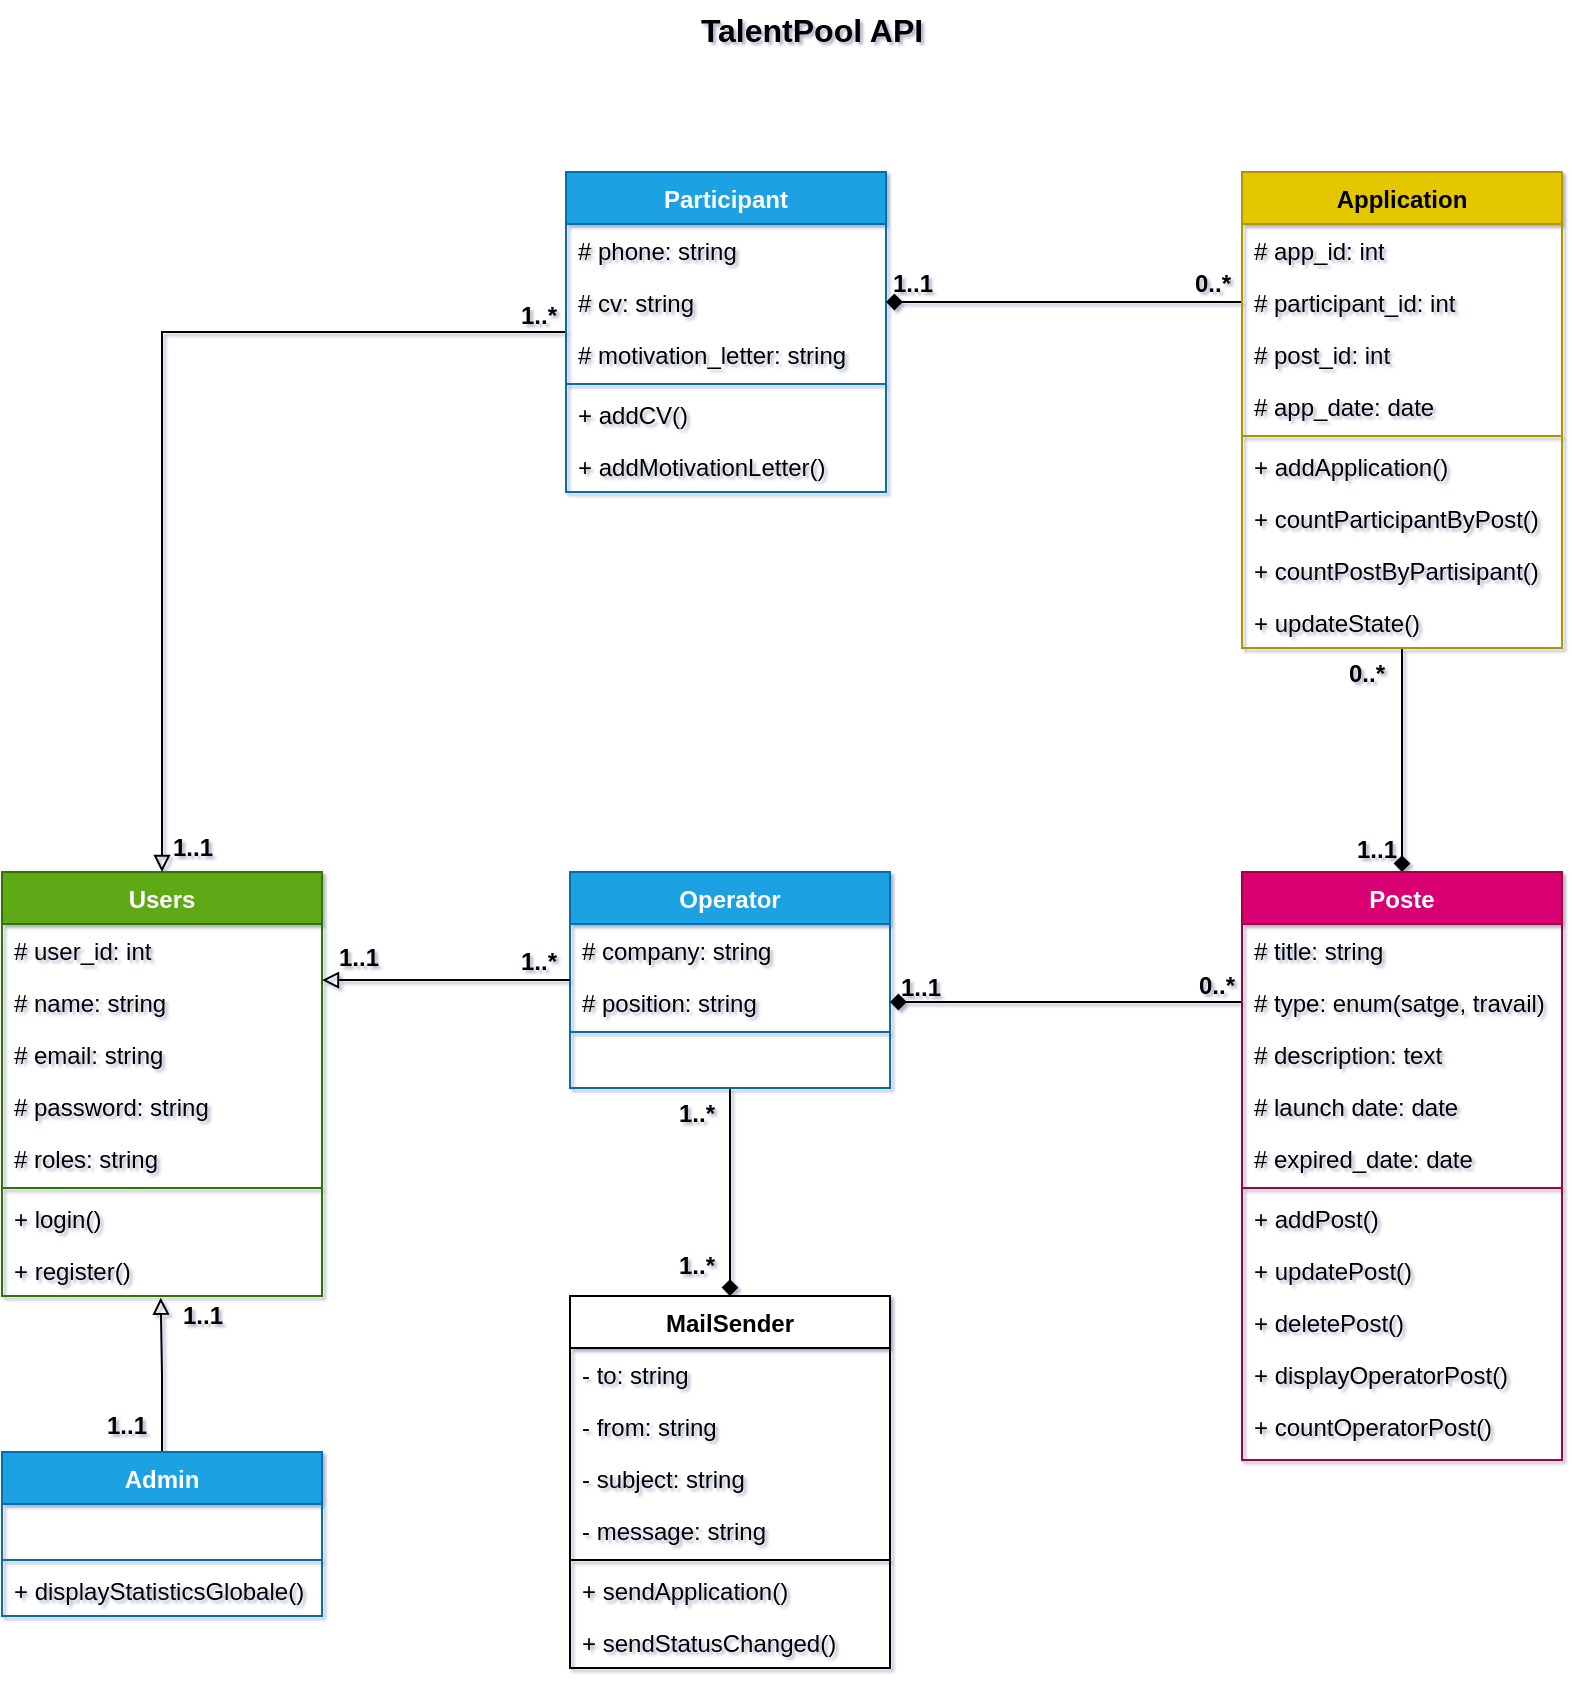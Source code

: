 <mxfile version="26.1.1">
  <diagram name="Page-1" id="NzYArBOnvv9OktqxWD84">
    <mxGraphModel dx="420" dy="228" grid="1" gridSize="10" guides="1" tooltips="1" connect="1" arrows="1" fold="1" page="1" pageScale="1" pageWidth="827" pageHeight="1169" background="light-dark(#ffffff, #121212)" math="0" shadow="1">
      <root>
        <mxCell id="0" />
        <mxCell id="1" parent="0" />
        <mxCell id="cBfqM_mM9rVEx2Hju4G4-1" value="Users" style="swimlane;fontStyle=1;align=center;verticalAlign=top;childLayout=stackLayout;horizontal=1;startSize=26;horizontalStack=0;resizeParent=1;resizeParentMax=0;resizeLast=0;collapsible=1;marginBottom=0;whiteSpace=wrap;html=1;fillColor=#60a917;strokeColor=#2D7600;fontColor=#ffffff;" parent="1" vertex="1">
          <mxGeometry x="20" y="449" width="160" height="212" as="geometry" />
        </mxCell>
        <mxCell id="cBfqM_mM9rVEx2Hju4G4-2" value="# user_id: int" style="text;strokeColor=none;fillColor=none;align=left;verticalAlign=top;spacingLeft=4;spacingRight=4;overflow=hidden;rotatable=0;points=[[0,0.5],[1,0.5]];portConstraint=eastwest;whiteSpace=wrap;html=1;" parent="cBfqM_mM9rVEx2Hju4G4-1" vertex="1">
          <mxGeometry y="26" width="160" height="26" as="geometry" />
        </mxCell>
        <mxCell id="cBfqM_mM9rVEx2Hju4G4-6" value="# name: string" style="text;strokeColor=none;fillColor=none;align=left;verticalAlign=top;spacingLeft=4;spacingRight=4;overflow=hidden;rotatable=0;points=[[0,0.5],[1,0.5]];portConstraint=eastwest;whiteSpace=wrap;html=1;" parent="cBfqM_mM9rVEx2Hju4G4-1" vertex="1">
          <mxGeometry y="52" width="160" height="26" as="geometry" />
        </mxCell>
        <mxCell id="cBfqM_mM9rVEx2Hju4G4-9" value="# email: string" style="text;strokeColor=none;fillColor=none;align=left;verticalAlign=top;spacingLeft=4;spacingRight=4;overflow=hidden;rotatable=0;points=[[0,0.5],[1,0.5]];portConstraint=eastwest;whiteSpace=wrap;html=1;" parent="cBfqM_mM9rVEx2Hju4G4-1" vertex="1">
          <mxGeometry y="78" width="160" height="26" as="geometry" />
        </mxCell>
        <mxCell id="cBfqM_mM9rVEx2Hju4G4-8" value="# password: string" style="text;strokeColor=none;fillColor=none;align=left;verticalAlign=top;spacingLeft=4;spacingRight=4;overflow=hidden;rotatable=0;points=[[0,0.5],[1,0.5]];portConstraint=eastwest;whiteSpace=wrap;html=1;" parent="cBfqM_mM9rVEx2Hju4G4-1" vertex="1">
          <mxGeometry y="104" width="160" height="26" as="geometry" />
        </mxCell>
        <mxCell id="cBfqM_mM9rVEx2Hju4G4-7" value="# roles: string" style="text;strokeColor=none;fillColor=none;align=left;verticalAlign=top;spacingLeft=4;spacingRight=4;overflow=hidden;rotatable=0;points=[[0,0.5],[1,0.5]];portConstraint=eastwest;whiteSpace=wrap;html=1;" parent="cBfqM_mM9rVEx2Hju4G4-1" vertex="1">
          <mxGeometry y="130" width="160" height="26" as="geometry" />
        </mxCell>
        <mxCell id="cBfqM_mM9rVEx2Hju4G4-3" value="" style="line;strokeWidth=1;fillColor=none;align=left;verticalAlign=middle;spacingTop=-1;spacingLeft=3;spacingRight=3;rotatable=0;labelPosition=right;points=[];portConstraint=eastwest;strokeColor=inherit;" parent="cBfqM_mM9rVEx2Hju4G4-1" vertex="1">
          <mxGeometry y="156" width="160" height="4" as="geometry" />
        </mxCell>
        <mxCell id="cBfqM_mM9rVEx2Hju4G4-4" value="+ login()" style="text;strokeColor=none;fillColor=none;align=left;verticalAlign=top;spacingLeft=4;spacingRight=4;overflow=hidden;rotatable=0;points=[[0,0.5],[1,0.5]];portConstraint=eastwest;whiteSpace=wrap;html=1;" parent="cBfqM_mM9rVEx2Hju4G4-1" vertex="1">
          <mxGeometry y="160" width="160" height="26" as="geometry" />
        </mxCell>
        <mxCell id="cBfqM_mM9rVEx2Hju4G4-10" value="+ register()" style="text;strokeColor=none;fillColor=none;align=left;verticalAlign=top;spacingLeft=4;spacingRight=4;overflow=hidden;rotatable=0;points=[[0,0.5],[1,0.5]];portConstraint=eastwest;whiteSpace=wrap;html=1;" parent="cBfqM_mM9rVEx2Hju4G4-1" vertex="1">
          <mxGeometry y="186" width="160" height="26" as="geometry" />
        </mxCell>
        <mxCell id="cBfqM_mM9rVEx2Hju4G4-53" style="edgeStyle=orthogonalEdgeStyle;rounded=0;orthogonalLoop=1;jettySize=auto;html=1;entryX=0.5;entryY=0;entryDx=0;entryDy=0;endArrow=block;endFill=0;" parent="1" source="cBfqM_mM9rVEx2Hju4G4-12" target="cBfqM_mM9rVEx2Hju4G4-1" edge="1">
          <mxGeometry relative="1" as="geometry" />
        </mxCell>
        <mxCell id="cBfqM_mM9rVEx2Hju4G4-12" value="Participant" style="swimlane;fontStyle=1;align=center;verticalAlign=top;childLayout=stackLayout;horizontal=1;startSize=26;horizontalStack=0;resizeParent=1;resizeParentMax=0;resizeLast=0;collapsible=1;marginBottom=0;whiteSpace=wrap;html=1;fillColor=#1ba1e2;strokeColor=#006EAF;fontColor=#ffffff;" parent="1" vertex="1">
          <mxGeometry x="302" y="99" width="160" height="160" as="geometry" />
        </mxCell>
        <mxCell id="cBfqM_mM9rVEx2Hju4G4-13" value="# phone: string" style="text;strokeColor=none;fillColor=none;align=left;verticalAlign=top;spacingLeft=4;spacingRight=4;overflow=hidden;rotatable=0;points=[[0,0.5],[1,0.5]];portConstraint=eastwest;whiteSpace=wrap;html=1;" parent="cBfqM_mM9rVEx2Hju4G4-12" vertex="1">
          <mxGeometry y="26" width="160" height="26" as="geometry" />
        </mxCell>
        <mxCell id="cBfqM_mM9rVEx2Hju4G4-43" value="# cv: string" style="text;strokeColor=none;fillColor=none;align=left;verticalAlign=top;spacingLeft=4;spacingRight=4;overflow=hidden;rotatable=0;points=[[0,0.5],[1,0.5]];portConstraint=eastwest;whiteSpace=wrap;html=1;" parent="cBfqM_mM9rVEx2Hju4G4-12" vertex="1">
          <mxGeometry y="52" width="160" height="26" as="geometry" />
        </mxCell>
        <mxCell id="cBfqM_mM9rVEx2Hju4G4-44" value="# motivation_letter: string" style="text;strokeColor=none;fillColor=none;align=left;verticalAlign=top;spacingLeft=4;spacingRight=4;overflow=hidden;rotatable=0;points=[[0,0.5],[1,0.5]];portConstraint=eastwest;whiteSpace=wrap;html=1;" parent="cBfqM_mM9rVEx2Hju4G4-12" vertex="1">
          <mxGeometry y="78" width="160" height="26" as="geometry" />
        </mxCell>
        <mxCell id="cBfqM_mM9rVEx2Hju4G4-18" value="" style="line;strokeWidth=1;fillColor=none;align=left;verticalAlign=middle;spacingTop=-1;spacingLeft=3;spacingRight=3;rotatable=0;labelPosition=right;points=[];portConstraint=eastwest;strokeColor=inherit;" parent="cBfqM_mM9rVEx2Hju4G4-12" vertex="1">
          <mxGeometry y="104" width="160" height="4" as="geometry" />
        </mxCell>
        <mxCell id="cBfqM_mM9rVEx2Hju4G4-19" value="+ addCV()" style="text;strokeColor=none;fillColor=none;align=left;verticalAlign=top;spacingLeft=4;spacingRight=4;overflow=hidden;rotatable=0;points=[[0,0.5],[1,0.5]];portConstraint=eastwest;whiteSpace=wrap;html=1;" parent="cBfqM_mM9rVEx2Hju4G4-12" vertex="1">
          <mxGeometry y="108" width="160" height="26" as="geometry" />
        </mxCell>
        <mxCell id="cBfqM_mM9rVEx2Hju4G4-45" value="+ addMotivationLetter()" style="text;strokeColor=none;fillColor=none;align=left;verticalAlign=top;spacingLeft=4;spacingRight=4;overflow=hidden;rotatable=0;points=[[0,0.5],[1,0.5]];portConstraint=eastwest;whiteSpace=wrap;html=1;" parent="cBfqM_mM9rVEx2Hju4G4-12" vertex="1">
          <mxGeometry y="134" width="160" height="26" as="geometry" />
        </mxCell>
        <mxCell id="Qddzw27ckspqFfN6J97r-3" style="edgeStyle=orthogonalEdgeStyle;rounded=0;orthogonalLoop=1;jettySize=auto;html=1;entryX=0.5;entryY=0;entryDx=0;entryDy=0;endArrow=diamond;endFill=1;" parent="1" source="cBfqM_mM9rVEx2Hju4G4-21" target="cBfqM_mM9rVEx2Hju4G4-89" edge="1">
          <mxGeometry relative="1" as="geometry" />
        </mxCell>
        <mxCell id="cBfqM_mM9rVEx2Hju4G4-21" value="O&lt;span style=&quot;background-color: transparent; color: light-dark(rgb(255, 255, 255), rgb(18, 18, 18));&quot;&gt;perator&lt;/span&gt;" style="swimlane;fontStyle=1;align=center;verticalAlign=top;childLayout=stackLayout;horizontal=1;startSize=26;horizontalStack=0;resizeParent=1;resizeParentMax=0;resizeLast=0;collapsible=1;marginBottom=0;whiteSpace=wrap;html=1;fillColor=#1ba1e2;strokeColor=#006EAF;fontColor=#ffffff;" parent="1" vertex="1">
          <mxGeometry x="304" y="449" width="160" height="108" as="geometry" />
        </mxCell>
        <mxCell id="cBfqM_mM9rVEx2Hju4G4-22" value="# company: string" style="text;strokeColor=none;fillColor=none;align=left;verticalAlign=top;spacingLeft=4;spacingRight=4;overflow=hidden;rotatable=0;points=[[0,0.5],[1,0.5]];portConstraint=eastwest;whiteSpace=wrap;html=1;" parent="cBfqM_mM9rVEx2Hju4G4-21" vertex="1">
          <mxGeometry y="26" width="160" height="26" as="geometry" />
        </mxCell>
        <mxCell id="cBfqM_mM9rVEx2Hju4G4-23" value="# position: string" style="text;strokeColor=none;fillColor=none;align=left;verticalAlign=top;spacingLeft=4;spacingRight=4;overflow=hidden;rotatable=0;points=[[0,0.5],[1,0.5]];portConstraint=eastwest;whiteSpace=wrap;html=1;" parent="cBfqM_mM9rVEx2Hju4G4-21" vertex="1">
          <mxGeometry y="52" width="160" height="26" as="geometry" />
        </mxCell>
        <mxCell id="cBfqM_mM9rVEx2Hju4G4-27" value="" style="line;strokeWidth=1;fillColor=none;align=left;verticalAlign=middle;spacingTop=-1;spacingLeft=3;spacingRight=3;rotatable=0;labelPosition=right;points=[];portConstraint=eastwest;strokeColor=inherit;" parent="cBfqM_mM9rVEx2Hju4G4-21" vertex="1">
          <mxGeometry y="78" width="160" height="4" as="geometry" />
        </mxCell>
        <mxCell id="cBfqM_mM9rVEx2Hju4G4-29" value="&amp;nbsp;" style="text;strokeColor=none;fillColor=none;align=left;verticalAlign=top;spacingLeft=4;spacingRight=4;overflow=hidden;rotatable=0;points=[[0,0.5],[1,0.5]];portConstraint=eastwest;whiteSpace=wrap;html=1;" parent="cBfqM_mM9rVEx2Hju4G4-21" vertex="1">
          <mxGeometry y="82" width="160" height="26" as="geometry" />
        </mxCell>
        <mxCell id="cBfqM_mM9rVEx2Hju4G4-55" style="edgeStyle=orthogonalEdgeStyle;rounded=0;orthogonalLoop=1;jettySize=auto;html=1;entryX=0.496;entryY=1.033;entryDx=0;entryDy=0;entryPerimeter=0;endArrow=block;endFill=0;" parent="1" source="cBfqM_mM9rVEx2Hju4G4-30" target="cBfqM_mM9rVEx2Hju4G4-10" edge="1">
          <mxGeometry relative="1" as="geometry">
            <mxPoint x="100" y="669" as="targetPoint" />
          </mxGeometry>
        </mxCell>
        <mxCell id="cBfqM_mM9rVEx2Hju4G4-30" value="Admin" style="swimlane;fontStyle=1;align=center;verticalAlign=top;childLayout=stackLayout;horizontal=1;startSize=26;horizontalStack=0;resizeParent=1;resizeParentMax=0;resizeLast=0;collapsible=1;marginBottom=0;whiteSpace=wrap;html=1;fillColor=#1ba1e2;strokeColor=#006EAF;fontColor=#ffffff;" parent="1" vertex="1">
          <mxGeometry x="20" y="739" width="160" height="82" as="geometry" />
        </mxCell>
        <mxCell id="cBfqM_mM9rVEx2Hju4G4-32" value="&amp;nbsp;" style="text;strokeColor=none;fillColor=none;align=left;verticalAlign=top;spacingLeft=4;spacingRight=4;overflow=hidden;rotatable=0;points=[[0,0.5],[1,0.5]];portConstraint=eastwest;whiteSpace=wrap;html=1;" parent="cBfqM_mM9rVEx2Hju4G4-30" vertex="1">
          <mxGeometry y="26" width="160" height="26" as="geometry" />
        </mxCell>
        <mxCell id="cBfqM_mM9rVEx2Hju4G4-36" value="" style="line;strokeWidth=1;fillColor=none;align=left;verticalAlign=middle;spacingTop=-1;spacingLeft=3;spacingRight=3;rotatable=0;labelPosition=right;points=[];portConstraint=eastwest;strokeColor=inherit;" parent="cBfqM_mM9rVEx2Hju4G4-30" vertex="1">
          <mxGeometry y="52" width="160" height="4" as="geometry" />
        </mxCell>
        <mxCell id="cBfqM_mM9rVEx2Hju4G4-37" value="+ displayStatisticsGlobale()" style="text;strokeColor=none;fillColor=none;align=left;verticalAlign=top;spacingLeft=4;spacingRight=4;overflow=hidden;rotatable=0;points=[[0,0.5],[1,0.5]];portConstraint=eastwest;whiteSpace=wrap;html=1;" parent="cBfqM_mM9rVEx2Hju4G4-30" vertex="1">
          <mxGeometry y="56" width="160" height="26" as="geometry" />
        </mxCell>
        <mxCell id="cBfqM_mM9rVEx2Hju4G4-57" style="edgeStyle=orthogonalEdgeStyle;rounded=0;orthogonalLoop=1;jettySize=auto;html=1;entryX=1;entryY=0.5;entryDx=0;entryDy=0;endArrow=diamond;endFill=1;" parent="1" source="cBfqM_mM9rVEx2Hju4G4-46" target="cBfqM_mM9rVEx2Hju4G4-23" edge="1">
          <mxGeometry relative="1" as="geometry">
            <Array as="points">
              <mxPoint x="600" y="514" />
              <mxPoint x="600" y="514" />
            </Array>
          </mxGeometry>
        </mxCell>
        <mxCell id="cBfqM_mM9rVEx2Hju4G4-58" style="edgeStyle=orthogonalEdgeStyle;rounded=0;orthogonalLoop=1;jettySize=auto;html=1;entryX=1;entryY=0.5;entryDx=0;entryDy=0;endArrow=diamond;endFill=1;exitX=0;exitY=0.5;exitDx=0;exitDy=0;startFill=0;" parent="1" source="cBfqM_mM9rVEx2Hju4G4-71" target="cBfqM_mM9rVEx2Hju4G4-43" edge="1">
          <mxGeometry relative="1" as="geometry" />
        </mxCell>
        <mxCell id="cBfqM_mM9rVEx2Hju4G4-76" style="edgeStyle=orthogonalEdgeStyle;rounded=0;orthogonalLoop=1;jettySize=auto;html=1;endArrow=none;startFill=1;entryX=0.5;entryY=1;entryDx=0;entryDy=0;endFill=1;startArrow=diamond;" parent="1" source="cBfqM_mM9rVEx2Hju4G4-46" target="cBfqM_mM9rVEx2Hju4G4-69" edge="1">
          <mxGeometry relative="1" as="geometry">
            <mxPoint x="720" y="289" as="targetPoint" />
            <Array as="points" />
          </mxGeometry>
        </mxCell>
        <mxCell id="cBfqM_mM9rVEx2Hju4G4-46" value="Poste" style="swimlane;fontStyle=1;align=center;verticalAlign=top;childLayout=stackLayout;horizontal=1;startSize=26;horizontalStack=0;resizeParent=1;resizeParentMax=0;resizeLast=0;collapsible=1;marginBottom=0;whiteSpace=wrap;html=1;fillColor=#d80073;strokeColor=#A50040;fontColor=#ffffff;" parent="1" vertex="1">
          <mxGeometry x="640" y="449" width="160" height="294" as="geometry" />
        </mxCell>
        <mxCell id="cBfqM_mM9rVEx2Hju4G4-47" value="# title: string" style="text;strokeColor=none;fillColor=none;align=left;verticalAlign=top;spacingLeft=4;spacingRight=4;overflow=hidden;rotatable=0;points=[[0,0.5],[1,0.5]];portConstraint=eastwest;whiteSpace=wrap;html=1;" parent="cBfqM_mM9rVEx2Hju4G4-46" vertex="1">
          <mxGeometry y="26" width="160" height="26" as="geometry" />
        </mxCell>
        <mxCell id="cBfqM_mM9rVEx2Hju4G4-56" value="# type: enum(satge, travail)" style="text;strokeColor=none;fillColor=none;align=left;verticalAlign=top;spacingLeft=4;spacingRight=4;overflow=hidden;rotatable=0;points=[[0,0.5],[1,0.5]];portConstraint=eastwest;whiteSpace=wrap;html=1;" parent="cBfqM_mM9rVEx2Hju4G4-46" vertex="1">
          <mxGeometry y="52" width="160" height="26" as="geometry" />
        </mxCell>
        <mxCell id="cBfqM_mM9rVEx2Hju4G4-48" value="# description: text" style="text;strokeColor=none;fillColor=none;align=left;verticalAlign=top;spacingLeft=4;spacingRight=4;overflow=hidden;rotatable=0;points=[[0,0.5],[1,0.5]];portConstraint=eastwest;whiteSpace=wrap;html=1;" parent="cBfqM_mM9rVEx2Hju4G4-46" vertex="1">
          <mxGeometry y="78" width="160" height="26" as="geometry" />
        </mxCell>
        <mxCell id="cBfqM_mM9rVEx2Hju4G4-52" value="#&amp;nbsp;launch date: date" style="text;strokeColor=none;fillColor=none;align=left;verticalAlign=top;spacingLeft=4;spacingRight=4;overflow=hidden;rotatable=0;points=[[0,0.5],[1,0.5]];portConstraint=eastwest;whiteSpace=wrap;html=1;" parent="cBfqM_mM9rVEx2Hju4G4-46" vertex="1">
          <mxGeometry y="104" width="160" height="26" as="geometry" />
        </mxCell>
        <mxCell id="cBfqM_mM9rVEx2Hju4G4-51" value="#&amp;nbsp;expired_date: date" style="text;strokeColor=none;fillColor=none;align=left;verticalAlign=top;spacingLeft=4;spacingRight=4;overflow=hidden;rotatable=0;points=[[0,0.5],[1,0.5]];portConstraint=eastwest;whiteSpace=wrap;html=1;" parent="cBfqM_mM9rVEx2Hju4G4-46" vertex="1">
          <mxGeometry y="130" width="160" height="26" as="geometry" />
        </mxCell>
        <mxCell id="cBfqM_mM9rVEx2Hju4G4-49" value="" style="line;strokeWidth=1;fillColor=none;align=left;verticalAlign=middle;spacingTop=-1;spacingLeft=3;spacingRight=3;rotatable=0;labelPosition=right;points=[];portConstraint=eastwest;strokeColor=inherit;" parent="cBfqM_mM9rVEx2Hju4G4-46" vertex="1">
          <mxGeometry y="156" width="160" height="4" as="geometry" />
        </mxCell>
        <mxCell id="cBfqM_mM9rVEx2Hju4G4-50" value="+ addPost()" style="text;strokeColor=none;fillColor=none;align=left;verticalAlign=top;spacingLeft=4;spacingRight=4;overflow=hidden;rotatable=0;points=[[0,0.5],[1,0.5]];portConstraint=eastwest;whiteSpace=wrap;html=1;" parent="cBfqM_mM9rVEx2Hju4G4-46" vertex="1">
          <mxGeometry y="160" width="160" height="26" as="geometry" />
        </mxCell>
        <mxCell id="cBfqM_mM9rVEx2Hju4G4-80" value="+ updatePost()" style="text;strokeColor=none;fillColor=none;align=left;verticalAlign=top;spacingLeft=4;spacingRight=4;overflow=hidden;rotatable=0;points=[[0,0.5],[1,0.5]];portConstraint=eastwest;whiteSpace=wrap;html=1;" parent="cBfqM_mM9rVEx2Hju4G4-46" vertex="1">
          <mxGeometry y="186" width="160" height="26" as="geometry" />
        </mxCell>
        <mxCell id="cBfqM_mM9rVEx2Hju4G4-81" value="+ deletePost()" style="text;strokeColor=none;fillColor=none;align=left;verticalAlign=top;spacingLeft=4;spacingRight=4;overflow=hidden;rotatable=0;points=[[0,0.5],[1,0.5]];portConstraint=eastwest;whiteSpace=wrap;html=1;" parent="cBfqM_mM9rVEx2Hju4G4-46" vertex="1">
          <mxGeometry y="212" width="160" height="26" as="geometry" />
        </mxCell>
        <mxCell id="cBfqM_mM9rVEx2Hju4G4-82" value="+ displayOperatorPost()" style="text;strokeColor=none;fillColor=none;align=left;verticalAlign=top;spacingLeft=4;spacingRight=4;overflow=hidden;rotatable=0;points=[[0,0.5],[1,0.5]];portConstraint=eastwest;whiteSpace=wrap;html=1;" parent="cBfqM_mM9rVEx2Hju4G4-46" vertex="1">
          <mxGeometry y="238" width="160" height="26" as="geometry" />
        </mxCell>
        <mxCell id="cBfqM_mM9rVEx2Hju4G4-83" value="+ countOperatorPost()" style="text;strokeColor=none;fillColor=none;align=left;verticalAlign=top;spacingLeft=4;spacingRight=4;overflow=hidden;rotatable=0;points=[[0,0.5],[1,0.5]];portConstraint=eastwest;whiteSpace=wrap;html=1;" parent="cBfqM_mM9rVEx2Hju4G4-46" vertex="1">
          <mxGeometry y="264" width="160" height="30" as="geometry" />
        </mxCell>
        <mxCell id="cBfqM_mM9rVEx2Hju4G4-54" style="edgeStyle=orthogonalEdgeStyle;rounded=0;orthogonalLoop=1;jettySize=auto;html=1;entryX=1;entryY=0.078;entryDx=0;entryDy=0;entryPerimeter=0;endArrow=block;endFill=0;" parent="1" source="cBfqM_mM9rVEx2Hju4G4-21" target="cBfqM_mM9rVEx2Hju4G4-6" edge="1">
          <mxGeometry relative="1" as="geometry">
            <mxPoint x="220" y="499" as="targetPoint" />
          </mxGeometry>
        </mxCell>
        <mxCell id="cBfqM_mM9rVEx2Hju4G4-59" value="1..*" style="text;align=center;fontStyle=1;verticalAlign=middle;spacingLeft=3;spacingRight=3;strokeColor=none;rotatable=0;points=[[0,0.5],[1,0.5]];portConstraint=eastwest;html=1;" parent="1" vertex="1">
          <mxGeometry x="273" y="161" width="30" height="20" as="geometry" />
        </mxCell>
        <mxCell id="cBfqM_mM9rVEx2Hju4G4-60" value="1..1" style="text;align=center;fontStyle=1;verticalAlign=middle;spacingLeft=3;spacingRight=3;strokeColor=none;rotatable=0;points=[[0,0.5],[1,0.5]];portConstraint=eastwest;html=1;" parent="1" vertex="1">
          <mxGeometry x="100" y="427" width="30" height="20" as="geometry" />
        </mxCell>
        <mxCell id="cBfqM_mM9rVEx2Hju4G4-61" value="1..1" style="text;align=center;fontStyle=1;verticalAlign=middle;spacingLeft=3;spacingRight=3;strokeColor=none;rotatable=0;points=[[0,0.5],[1,0.5]];portConstraint=eastwest;html=1;" parent="1" vertex="1">
          <mxGeometry x="183" y="482" width="30" height="20" as="geometry" />
        </mxCell>
        <mxCell id="cBfqM_mM9rVEx2Hju4G4-62" value="1..1" style="text;align=center;fontStyle=1;verticalAlign=middle;spacingLeft=3;spacingRight=3;strokeColor=none;rotatable=0;points=[[0,0.5],[1,0.5]];portConstraint=eastwest;html=1;" parent="1" vertex="1">
          <mxGeometry x="105" y="661" width="30" height="20" as="geometry" />
        </mxCell>
        <mxCell id="cBfqM_mM9rVEx2Hju4G4-63" value="1..*" style="text;align=center;fontStyle=1;verticalAlign=middle;spacingLeft=3;spacingRight=3;strokeColor=none;rotatable=0;points=[[0,0.5],[1,0.5]];portConstraint=eastwest;html=1;" parent="1" vertex="1">
          <mxGeometry x="273" y="484" width="30" height="20" as="geometry" />
        </mxCell>
        <mxCell id="cBfqM_mM9rVEx2Hju4G4-64" value="1..1" style="text;align=center;fontStyle=1;verticalAlign=middle;spacingLeft=3;spacingRight=3;strokeColor=none;rotatable=0;points=[[0,0.5],[1,0.5]];portConstraint=eastwest;html=1;" parent="1" vertex="1">
          <mxGeometry x="67" y="716" width="30" height="20" as="geometry" />
        </mxCell>
        <mxCell id="cBfqM_mM9rVEx2Hju4G4-65" value="1..1" style="text;align=center;fontStyle=1;verticalAlign=middle;spacingLeft=3;spacingRight=3;strokeColor=none;rotatable=0;points=[[0,0.5],[1,0.5]];portConstraint=eastwest;html=1;" parent="1" vertex="1">
          <mxGeometry x="464" y="497" width="30" height="20" as="geometry" />
        </mxCell>
        <mxCell id="cBfqM_mM9rVEx2Hju4G4-66" value="0..*" style="text;align=center;fontStyle=1;verticalAlign=middle;spacingLeft=3;spacingRight=3;strokeColor=none;rotatable=0;points=[[0,0.5],[1,0.5]];portConstraint=eastwest;html=1;" parent="1" vertex="1">
          <mxGeometry x="612" y="496" width="30" height="20" as="geometry" />
        </mxCell>
        <mxCell id="cBfqM_mM9rVEx2Hju4G4-67" value="1..1" style="text;align=center;fontStyle=1;verticalAlign=middle;spacingLeft=3;spacingRight=3;strokeColor=none;rotatable=0;points=[[0,0.5],[1,0.5]];portConstraint=eastwest;html=1;" parent="1" vertex="1">
          <mxGeometry x="460" y="145" width="30" height="20" as="geometry" />
        </mxCell>
        <mxCell id="cBfqM_mM9rVEx2Hju4G4-68" value="1..1" style="text;align=center;fontStyle=1;verticalAlign=middle;spacingLeft=3;spacingRight=3;strokeColor=none;rotatable=0;points=[[0,0.5],[1,0.5]];portConstraint=eastwest;html=1;" parent="1" vertex="1">
          <mxGeometry x="692" y="428" width="30" height="20" as="geometry" />
        </mxCell>
        <mxCell id="cBfqM_mM9rVEx2Hju4G4-69" value="Application" style="swimlane;fontStyle=1;align=center;verticalAlign=top;childLayout=stackLayout;horizontal=1;startSize=26;horizontalStack=0;resizeParent=1;resizeParentMax=0;resizeLast=0;collapsible=1;marginBottom=0;whiteSpace=wrap;html=1;fillColor=#e3c800;strokeColor=#B09500;fontColor=#000000;" parent="1" vertex="1">
          <mxGeometry x="640" y="99" width="160" height="238" as="geometry" />
        </mxCell>
        <mxCell id="cBfqM_mM9rVEx2Hju4G4-70" value="# app_id: int" style="text;strokeColor=none;fillColor=none;align=left;verticalAlign=top;spacingLeft=4;spacingRight=4;overflow=hidden;rotatable=0;points=[[0,0.5],[1,0.5]];portConstraint=eastwest;whiteSpace=wrap;html=1;" parent="cBfqM_mM9rVEx2Hju4G4-69" vertex="1">
          <mxGeometry y="26" width="160" height="26" as="geometry" />
        </mxCell>
        <mxCell id="cBfqM_mM9rVEx2Hju4G4-71" value="# participant_id: int" style="text;strokeColor=none;fillColor=none;align=left;verticalAlign=top;spacingLeft=4;spacingRight=4;overflow=hidden;rotatable=0;points=[[0,0.5],[1,0.5]];portConstraint=eastwest;whiteSpace=wrap;html=1;" parent="cBfqM_mM9rVEx2Hju4G4-69" vertex="1">
          <mxGeometry y="52" width="160" height="26" as="geometry" />
        </mxCell>
        <mxCell id="cBfqM_mM9rVEx2Hju4G4-77" value="# post_id: int" style="text;strokeColor=none;fillColor=none;align=left;verticalAlign=top;spacingLeft=4;spacingRight=4;overflow=hidden;rotatable=0;points=[[0,0.5],[1,0.5]];portConstraint=eastwest;whiteSpace=wrap;html=1;" parent="cBfqM_mM9rVEx2Hju4G4-69" vertex="1">
          <mxGeometry y="78" width="160" height="26" as="geometry" />
        </mxCell>
        <mxCell id="cBfqM_mM9rVEx2Hju4G4-72" value="# app_date: date" style="text;strokeColor=none;fillColor=none;align=left;verticalAlign=top;spacingLeft=4;spacingRight=4;overflow=hidden;rotatable=0;points=[[0,0.5],[1,0.5]];portConstraint=eastwest;whiteSpace=wrap;html=1;" parent="cBfqM_mM9rVEx2Hju4G4-69" vertex="1">
          <mxGeometry y="104" width="160" height="26" as="geometry" />
        </mxCell>
        <mxCell id="cBfqM_mM9rVEx2Hju4G4-73" value="" style="line;strokeWidth=1;fillColor=none;align=left;verticalAlign=middle;spacingTop=-1;spacingLeft=3;spacingRight=3;rotatable=0;labelPosition=right;points=[];portConstraint=eastwest;strokeColor=inherit;" parent="cBfqM_mM9rVEx2Hju4G4-69" vertex="1">
          <mxGeometry y="130" width="160" height="4" as="geometry" />
        </mxCell>
        <mxCell id="cBfqM_mM9rVEx2Hju4G4-86" value="+ addApplication()" style="text;strokeColor=none;fillColor=none;align=left;verticalAlign=top;spacingLeft=4;spacingRight=4;overflow=hidden;rotatable=0;points=[[0,0.5],[1,0.5]];portConstraint=eastwest;whiteSpace=wrap;html=1;" parent="cBfqM_mM9rVEx2Hju4G4-69" vertex="1">
          <mxGeometry y="134" width="160" height="26" as="geometry" />
        </mxCell>
        <mxCell id="cBfqM_mM9rVEx2Hju4G4-74" value="+ countParticipantByPost()" style="text;strokeColor=none;fillColor=none;align=left;verticalAlign=top;spacingLeft=4;spacingRight=4;overflow=hidden;rotatable=0;points=[[0,0.5],[1,0.5]];portConstraint=eastwest;whiteSpace=wrap;html=1;" parent="cBfqM_mM9rVEx2Hju4G4-69" vertex="1">
          <mxGeometry y="160" width="160" height="26" as="geometry" />
        </mxCell>
        <mxCell id="cBfqM_mM9rVEx2Hju4G4-87" value="+ countPostByPartisipant()" style="text;strokeColor=none;fillColor=none;align=left;verticalAlign=top;spacingLeft=4;spacingRight=4;overflow=hidden;rotatable=0;points=[[0,0.5],[1,0.5]];portConstraint=eastwest;whiteSpace=wrap;html=1;" parent="cBfqM_mM9rVEx2Hju4G4-69" vertex="1">
          <mxGeometry y="186" width="160" height="26" as="geometry" />
        </mxCell>
        <mxCell id="cBfqM_mM9rVEx2Hju4G4-88" value="+ updateState()" style="text;strokeColor=none;fillColor=none;align=left;verticalAlign=top;spacingLeft=4;spacingRight=4;overflow=hidden;rotatable=0;points=[[0,0.5],[1,0.5]];portConstraint=eastwest;whiteSpace=wrap;html=1;" parent="cBfqM_mM9rVEx2Hju4G4-69" vertex="1">
          <mxGeometry y="212" width="160" height="26" as="geometry" />
        </mxCell>
        <mxCell id="cBfqM_mM9rVEx2Hju4G4-78" value="0..*" style="text;align=center;fontStyle=1;verticalAlign=middle;spacingLeft=3;spacingRight=3;strokeColor=none;rotatable=0;points=[[0,0.5],[1,0.5]];portConstraint=eastwest;html=1;" parent="1" vertex="1">
          <mxGeometry x="687" y="340" width="30" height="20" as="geometry" />
        </mxCell>
        <mxCell id="cBfqM_mM9rVEx2Hju4G4-79" value="0..*" style="text;align=center;fontStyle=1;verticalAlign=middle;spacingLeft=3;spacingRight=3;strokeColor=none;rotatable=0;points=[[0,0.5],[1,0.5]];portConstraint=eastwest;html=1;" parent="1" vertex="1">
          <mxGeometry x="610" y="145" width="30" height="20" as="geometry" />
        </mxCell>
        <mxCell id="cBfqM_mM9rVEx2Hju4G4-89" value="MailSender" style="swimlane;fontStyle=1;align=center;verticalAlign=top;childLayout=stackLayout;horizontal=1;startSize=26;horizontalStack=0;resizeParent=1;resizeParentMax=0;resizeLast=0;collapsible=1;marginBottom=0;whiteSpace=wrap;html=1;" parent="1" vertex="1">
          <mxGeometry x="304" y="661" width="160" height="186" as="geometry" />
        </mxCell>
        <mxCell id="cBfqM_mM9rVEx2Hju4G4-90" value="- to: string" style="text;strokeColor=none;fillColor=none;align=left;verticalAlign=top;spacingLeft=4;spacingRight=4;overflow=hidden;rotatable=0;points=[[0,0.5],[1,0.5]];portConstraint=eastwest;whiteSpace=wrap;html=1;" parent="cBfqM_mM9rVEx2Hju4G4-89" vertex="1">
          <mxGeometry y="26" width="160" height="26" as="geometry" />
        </mxCell>
        <mxCell id="Qddzw27ckspqFfN6J97r-1" value="- from: string" style="text;strokeColor=none;fillColor=none;align=left;verticalAlign=top;spacingLeft=4;spacingRight=4;overflow=hidden;rotatable=0;points=[[0,0.5],[1,0.5]];portConstraint=eastwest;whiteSpace=wrap;html=1;" parent="cBfqM_mM9rVEx2Hju4G4-89" vertex="1">
          <mxGeometry y="52" width="160" height="26" as="geometry" />
        </mxCell>
        <mxCell id="Qddzw27ckspqFfN6J97r-4" value="- subject: string" style="text;strokeColor=none;fillColor=none;align=left;verticalAlign=top;spacingLeft=4;spacingRight=4;overflow=hidden;rotatable=0;points=[[0,0.5],[1,0.5]];portConstraint=eastwest;whiteSpace=wrap;html=1;" parent="cBfqM_mM9rVEx2Hju4G4-89" vertex="1">
          <mxGeometry y="78" width="160" height="26" as="geometry" />
        </mxCell>
        <mxCell id="Qddzw27ckspqFfN6J97r-5" value="- message: string" style="text;strokeColor=none;fillColor=none;align=left;verticalAlign=top;spacingLeft=4;spacingRight=4;overflow=hidden;rotatable=0;points=[[0,0.5],[1,0.5]];portConstraint=eastwest;whiteSpace=wrap;html=1;" parent="cBfqM_mM9rVEx2Hju4G4-89" vertex="1">
          <mxGeometry y="104" width="160" height="26" as="geometry" />
        </mxCell>
        <mxCell id="cBfqM_mM9rVEx2Hju4G4-91" value="" style="line;strokeWidth=1;fillColor=none;align=left;verticalAlign=middle;spacingTop=-1;spacingLeft=3;spacingRight=3;rotatable=0;labelPosition=right;points=[];portConstraint=eastwest;strokeColor=inherit;" parent="cBfqM_mM9rVEx2Hju4G4-89" vertex="1">
          <mxGeometry y="130" width="160" height="4" as="geometry" />
        </mxCell>
        <mxCell id="cBfqM_mM9rVEx2Hju4G4-92" value="+ sendApplication()" style="text;strokeColor=none;fillColor=none;align=left;verticalAlign=top;spacingLeft=4;spacingRight=4;overflow=hidden;rotatable=0;points=[[0,0.5],[1,0.5]];portConstraint=eastwest;whiteSpace=wrap;html=1;" parent="cBfqM_mM9rVEx2Hju4G4-89" vertex="1">
          <mxGeometry y="134" width="160" height="26" as="geometry" />
        </mxCell>
        <mxCell id="Qddzw27ckspqFfN6J97r-2" value="+ sendStatusChanged()" style="text;strokeColor=none;fillColor=none;align=left;verticalAlign=top;spacingLeft=4;spacingRight=4;overflow=hidden;rotatable=0;points=[[0,0.5],[1,0.5]];portConstraint=eastwest;whiteSpace=wrap;html=1;" parent="cBfqM_mM9rVEx2Hju4G4-89" vertex="1">
          <mxGeometry y="160" width="160" height="26" as="geometry" />
        </mxCell>
        <mxCell id="f6jDghCWd7FK_E1BRzRR-1" value="TalentPool API" style="text;html=1;align=center;verticalAlign=middle;whiteSpace=wrap;rounded=0;fontSize=16;fontStyle=1" parent="1" vertex="1">
          <mxGeometry x="360" y="13" width="130" height="30" as="geometry" />
        </mxCell>
        <mxCell id="f6jDghCWd7FK_E1BRzRR-2" value="1..*" style="text;align=center;fontStyle=1;verticalAlign=middle;spacingLeft=3;spacingRight=3;strokeColor=none;rotatable=0;points=[[0,0.5],[1,0.5]];portConstraint=eastwest;html=1;" parent="1" vertex="1">
          <mxGeometry x="352" y="560" width="30" height="20" as="geometry" />
        </mxCell>
        <mxCell id="f6jDghCWd7FK_E1BRzRR-3" value="1..*" style="text;align=center;fontStyle=1;verticalAlign=middle;spacingLeft=3;spacingRight=3;strokeColor=none;rotatable=0;points=[[0,0.5],[1,0.5]];portConstraint=eastwest;html=1;" parent="1" vertex="1">
          <mxGeometry x="352" y="636" width="30" height="20" as="geometry" />
        </mxCell>
      </root>
    </mxGraphModel>
  </diagram>
</mxfile>
